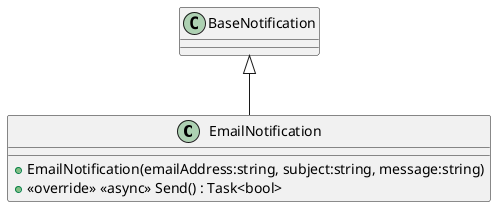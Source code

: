 @startuml
class EmailNotification {
    + EmailNotification(emailAddress:string, subject:string, message:string)
    + <<override>> <<async>> Send() : Task<bool>
}
BaseNotification <|-- EmailNotification
@enduml
